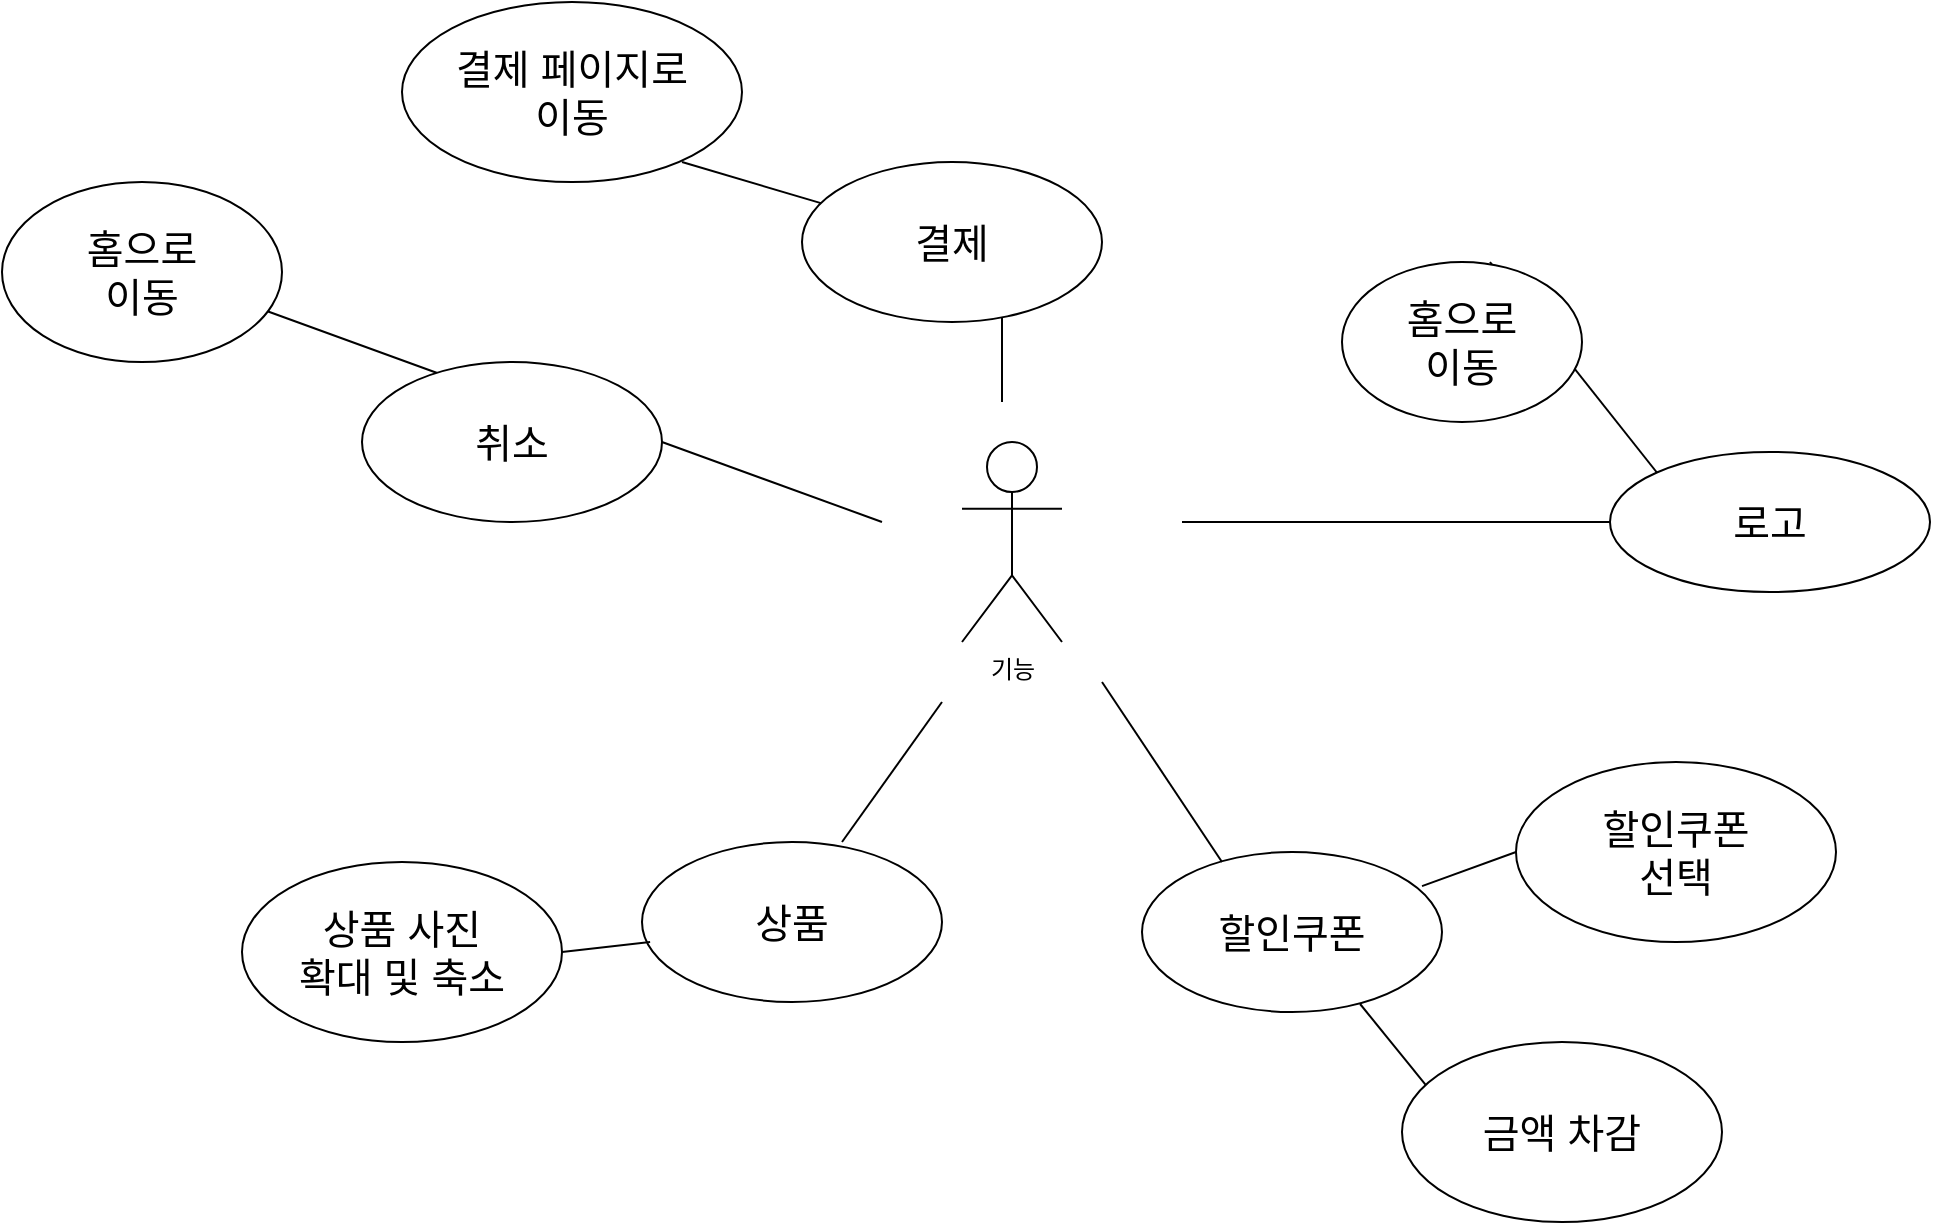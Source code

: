 <mxfile version="21.5.0" type="github">
  <diagram name="페이지-1" id="E2YYRMpUTHghYBo5WnP-">
    <mxGraphModel dx="2261" dy="756" grid="1" gridSize="10" guides="1" tooltips="1" connect="1" arrows="1" fold="1" page="1" pageScale="1" pageWidth="827" pageHeight="1169" math="0" shadow="0">
      <root>
        <mxCell id="0" />
        <mxCell id="1" parent="0" />
        <mxCell id="bMDlSvMrU2rHgZmUBW91-1" value="기능&lt;br&gt;" style="shape=umlActor;verticalLabelPosition=bottom;verticalAlign=top;html=1;outlineConnect=0;" parent="1" vertex="1">
          <mxGeometry x="-180" y="660" width="50" height="100" as="geometry" />
        </mxCell>
        <mxCell id="bMDlSvMrU2rHgZmUBW91-20" value="" style="endArrow=none;html=1;rounded=0;entryX=0;entryY=0.5;entryDx=0;entryDy=0;" parent="1" target="bMDlSvMrU2rHgZmUBW91-21" edge="1">
          <mxGeometry width="50" height="50" relative="1" as="geometry">
            <mxPoint x="-70" y="700" as="sourcePoint" />
            <mxPoint x="124" y="699.5" as="targetPoint" />
          </mxGeometry>
        </mxCell>
        <mxCell id="bMDlSvMrU2rHgZmUBW91-21" value="&lt;span style=&quot;font-size: 20px;&quot;&gt;로고&lt;/span&gt;" style="ellipse;whiteSpace=wrap;html=1;" parent="1" vertex="1">
          <mxGeometry x="144" y="665" width="160" height="70" as="geometry" />
        </mxCell>
        <mxCell id="IzhtP2QwXp9NZNe5NAR0-5" value="" style="endArrow=none;html=1;rounded=0;entryX=0;entryY=0;entryDx=0;entryDy=0;" parent="1" target="bMDlSvMrU2rHgZmUBW91-21" edge="1">
          <mxGeometry width="50" height="50" relative="1" as="geometry">
            <mxPoint x="84" y="570" as="sourcePoint" />
            <mxPoint x="134" y="520" as="targetPoint" />
          </mxGeometry>
        </mxCell>
        <mxCell id="IzhtP2QwXp9NZNe5NAR0-6" value="&lt;span style=&quot;font-size: 20px;&quot;&gt;홈으로&lt;br&gt;이동&lt;/span&gt;" style="ellipse;whiteSpace=wrap;html=1;" parent="1" vertex="1">
          <mxGeometry x="10" y="570" width="120" height="80" as="geometry" />
        </mxCell>
        <mxCell id="6ZievwwRSs0cVxGAhHjW-14" value="" style="endArrow=none;html=1;rounded=0;" parent="1" edge="1">
          <mxGeometry width="50" height="50" relative="1" as="geometry">
            <mxPoint x="-540" y="590" as="sourcePoint" />
            <mxPoint x="-430" y="630" as="targetPoint" />
          </mxGeometry>
        </mxCell>
        <mxCell id="6ZievwwRSs0cVxGAhHjW-15" value="&lt;span style=&quot;font-size: 20px;&quot;&gt;취소&lt;/span&gt;" style="ellipse;whiteSpace=wrap;html=1;" parent="1" vertex="1">
          <mxGeometry x="-480" y="620" width="150" height="80" as="geometry" />
        </mxCell>
        <mxCell id="6ZievwwRSs0cVxGAhHjW-16" value="" style="endArrow=none;html=1;rounded=0;" parent="1" edge="1">
          <mxGeometry width="50" height="50" relative="1" as="geometry">
            <mxPoint x="-160" y="640" as="sourcePoint" />
            <mxPoint x="-160" y="560" as="targetPoint" />
          </mxGeometry>
        </mxCell>
        <mxCell id="6ZievwwRSs0cVxGAhHjW-18" value="&lt;span style=&quot;font-size: 20px;&quot;&gt;홈으로&lt;br&gt;이동&lt;br&gt;&lt;/span&gt;" style="ellipse;whiteSpace=wrap;html=1;" parent="1" vertex="1">
          <mxGeometry x="-660" y="530" width="140" height="90" as="geometry" />
        </mxCell>
        <mxCell id="6ZievwwRSs0cVxGAhHjW-19" value="" style="endArrow=none;html=1;rounded=0;" parent="1" edge="1">
          <mxGeometry width="50" height="50" relative="1" as="geometry">
            <mxPoint x="-330" y="660" as="sourcePoint" />
            <mxPoint x="-220" y="700" as="targetPoint" />
          </mxGeometry>
        </mxCell>
        <mxCell id="6ZievwwRSs0cVxGAhHjW-20" value="" style="endArrow=none;html=1;rounded=0;" parent="1" source="6ZievwwRSs0cVxGAhHjW-17" edge="1">
          <mxGeometry width="50" height="50" relative="1" as="geometry">
            <mxPoint x="-350" y="500" as="sourcePoint" />
            <mxPoint x="-240" y="540" as="targetPoint" />
          </mxGeometry>
        </mxCell>
        <mxCell id="6ZievwwRSs0cVxGAhHjW-21" value="" style="endArrow=none;html=1;rounded=0;" parent="1" target="6ZievwwRSs0cVxGAhHjW-17" edge="1">
          <mxGeometry width="50" height="50" relative="1" as="geometry">
            <mxPoint x="-320" y="520" as="sourcePoint" />
            <mxPoint x="-240" y="540" as="targetPoint" />
          </mxGeometry>
        </mxCell>
        <mxCell id="6ZievwwRSs0cVxGAhHjW-17" value="&lt;span style=&quot;font-size: 20px;&quot;&gt;결제&lt;/span&gt;" style="ellipse;whiteSpace=wrap;html=1;" parent="1" vertex="1">
          <mxGeometry x="-260" y="520" width="150" height="80" as="geometry" />
        </mxCell>
        <mxCell id="6ZievwwRSs0cVxGAhHjW-22" value="&lt;span style=&quot;font-size: 20px;&quot;&gt;결제 페이지로&lt;br&gt;이동&lt;br&gt;&lt;/span&gt;" style="ellipse;whiteSpace=wrap;html=1;" parent="1" vertex="1">
          <mxGeometry x="-460" y="440" width="170" height="90" as="geometry" />
        </mxCell>
        <mxCell id="LR1KsAF0KKQ8RUQLN2cc-1" value="&lt;span style=&quot;font-size: 20px;&quot;&gt;상품&lt;/span&gt;" style="ellipse;whiteSpace=wrap;html=1;" vertex="1" parent="1">
          <mxGeometry x="-340" y="860" width="150" height="80" as="geometry" />
        </mxCell>
        <mxCell id="LR1KsAF0KKQ8RUQLN2cc-2" value="" style="endArrow=none;html=1;rounded=0;" edge="1" parent="1">
          <mxGeometry width="50" height="50" relative="1" as="geometry">
            <mxPoint x="-240" y="860" as="sourcePoint" />
            <mxPoint x="-190" y="790" as="targetPoint" />
          </mxGeometry>
        </mxCell>
        <mxCell id="LR1KsAF0KKQ8RUQLN2cc-3" value="&lt;span style=&quot;font-size: 20px;&quot;&gt;상품 사진&lt;br&gt;확대 및 축소&lt;br&gt;&lt;/span&gt;" style="ellipse;whiteSpace=wrap;html=1;" vertex="1" parent="1">
          <mxGeometry x="-540" y="870" width="160" height="90" as="geometry" />
        </mxCell>
        <mxCell id="LR1KsAF0KKQ8RUQLN2cc-4" value="" style="endArrow=none;html=1;rounded=0;entryX=0.027;entryY=0.625;entryDx=0;entryDy=0;entryPerimeter=0;exitX=1;exitY=0.5;exitDx=0;exitDy=0;" edge="1" parent="1" source="LR1KsAF0KKQ8RUQLN2cc-3" target="LR1KsAF0KKQ8RUQLN2cc-1">
          <mxGeometry width="50" height="50" relative="1" as="geometry">
            <mxPoint x="-430" y="870" as="sourcePoint" />
            <mxPoint x="-380" y="800" as="targetPoint" />
          </mxGeometry>
        </mxCell>
        <mxCell id="LR1KsAF0KKQ8RUQLN2cc-5" value="&lt;span style=&quot;font-size: 20px;&quot;&gt;할인쿠폰&lt;/span&gt;" style="ellipse;whiteSpace=wrap;html=1;" vertex="1" parent="1">
          <mxGeometry x="-90" y="865" width="150" height="80" as="geometry" />
        </mxCell>
        <mxCell id="LR1KsAF0KKQ8RUQLN2cc-6" value="" style="endArrow=none;html=1;rounded=0;" edge="1" parent="1">
          <mxGeometry width="50" height="50" relative="1" as="geometry">
            <mxPoint x="-50" y="870" as="sourcePoint" />
            <mxPoint x="-110" y="780" as="targetPoint" />
          </mxGeometry>
        </mxCell>
        <mxCell id="LR1KsAF0KKQ8RUQLN2cc-8" value="" style="endArrow=none;html=1;rounded=0;entryX=1.02;entryY=0.588;entryDx=0;entryDy=0;entryPerimeter=0;exitX=0;exitY=0.5;exitDx=0;exitDy=0;" edge="1" parent="1">
          <mxGeometry width="50" height="50" relative="1" as="geometry">
            <mxPoint x="97" y="865" as="sourcePoint" />
            <mxPoint x="50" y="882.04" as="targetPoint" />
          </mxGeometry>
        </mxCell>
        <mxCell id="LR1KsAF0KKQ8RUQLN2cc-10" value="&lt;span style=&quot;font-size: 20px;&quot;&gt;할인쿠폰&lt;br&gt;선택&lt;br&gt;&lt;/span&gt;" style="ellipse;whiteSpace=wrap;html=1;" vertex="1" parent="1">
          <mxGeometry x="97" y="820" width="160" height="90" as="geometry" />
        </mxCell>
        <mxCell id="LR1KsAF0KKQ8RUQLN2cc-11" value="" style="endArrow=none;html=1;rounded=0;entryX=0.727;entryY=0.95;entryDx=0;entryDy=0;entryPerimeter=0;exitX=0;exitY=0;exitDx=0;exitDy=0;" edge="1" parent="1" target="LR1KsAF0KKQ8RUQLN2cc-5">
          <mxGeometry width="50" height="50" relative="1" as="geometry">
            <mxPoint x="53.17" y="983.079" as="sourcePoint" />
            <mxPoint x="-20" y="1032.04" as="targetPoint" />
          </mxGeometry>
        </mxCell>
        <mxCell id="LR1KsAF0KKQ8RUQLN2cc-13" value="&lt;span style=&quot;font-size: 20px;&quot;&gt;금액 차감&lt;br&gt;&lt;/span&gt;" style="ellipse;whiteSpace=wrap;html=1;" vertex="1" parent="1">
          <mxGeometry x="40" y="960" width="160" height="90" as="geometry" />
        </mxCell>
      </root>
    </mxGraphModel>
  </diagram>
</mxfile>
